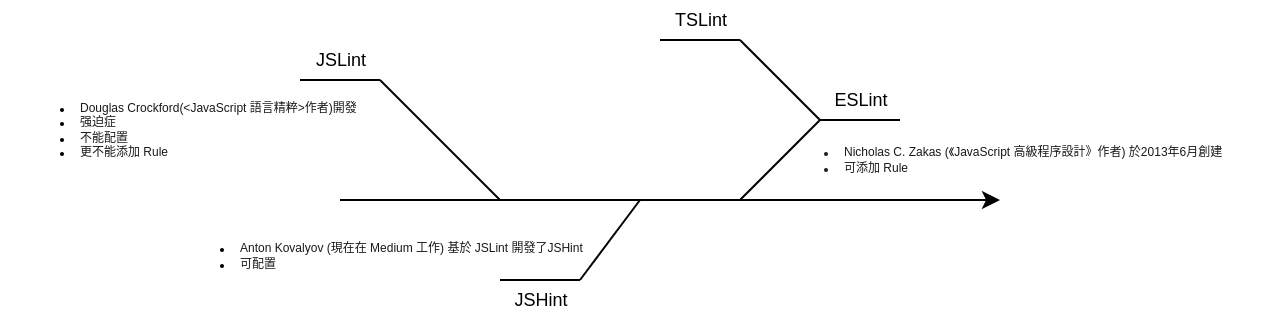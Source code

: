 <mxfile version="15.5.1" type="github">
  <diagram id="DcG-QkM7QsBUlt7PBxuB" name="Page-1">
    <mxGraphModel dx="1436" dy="317" grid="1" gridSize="10" guides="1" tooltips="1" connect="1" arrows="1" fold="1" page="1" pageScale="1" pageWidth="850" pageHeight="1100" math="0" shadow="0">
      <root>
        <mxCell id="0" />
        <mxCell id="1" parent="0" />
        <mxCell id="le0ApetgXcpqMIrgdAIy-17" value="&lt;ul&gt;&lt;li&gt;&lt;span style=&quot;color: rgb(25 , 25 , 25) ; font-size: 6px ; font-style: normal ; font-weight: 500 ; letter-spacing: normal ; text-indent: 0px ; text-transform: none ; word-spacing: 0px ; background-color: rgb(255 , 255 , 255) ; display: inline ; float: none&quot;&gt;Douglas Crockford(&amp;lt;JavaScript 語言精粹&amp;gt;作者)開發&lt;/span&gt;&lt;/li&gt;&lt;li&gt;&lt;span style=&quot;color: rgb(25 , 25 , 25) ; font-size: 6px ; font-style: normal ; font-weight: 500 ; letter-spacing: normal ; text-indent: 0px ; text-transform: none ; word-spacing: 0px ; background-color: rgb(255 , 255 , 255) ; display: inline ; float: none&quot;&gt;强迫症&lt;/span&gt;&lt;/li&gt;&lt;li&gt;&lt;span style=&quot;color: rgb(25 , 25 , 25) ; font-size: 6px ; font-style: normal ; font-weight: 500 ; letter-spacing: normal ; text-indent: 0px ; text-transform: none ; word-spacing: 0px ; background-color: rgb(255 , 255 , 255) ; display: inline ; float: none&quot;&gt;不能配置&lt;/span&gt;&lt;/li&gt;&lt;li&gt;&lt;span style=&quot;color: rgb(25 , 25 , 25) ; font-size: 6px ; font-style: normal ; font-weight: 500 ; letter-spacing: normal ; text-indent: 0px ; text-transform: none ; word-spacing: 0px ; background-color: rgb(255 , 255 , 255) ; display: inline ; float: none&quot;&gt;更不能添加 Rule&lt;/span&gt;&lt;/li&gt;&lt;/ul&gt;" style="text;whiteSpace=wrap;html=1;fontSize=6;align=left;labelPosition=center;verticalLabelPosition=middle;verticalAlign=middle;spacing=0;" vertex="1" parent="1">
          <mxGeometry x="-50" y="180" width="190" height="50" as="geometry" />
        </mxCell>
        <mxCell id="le0ApetgXcpqMIrgdAIy-1" value="" style="endArrow=classic;html=1;rounded=0;" edge="1" parent="1">
          <mxGeometry width="50" height="50" relative="1" as="geometry">
            <mxPoint x="120" y="240" as="sourcePoint" />
            <mxPoint x="450" y="240" as="targetPoint" />
          </mxGeometry>
        </mxCell>
        <mxCell id="le0ApetgXcpqMIrgdAIy-2" value="" style="endArrow=none;html=1;rounded=0;" edge="1" parent="1">
          <mxGeometry width="50" height="50" relative="1" as="geometry">
            <mxPoint x="200" y="240" as="sourcePoint" />
            <mxPoint x="140" y="180" as="targetPoint" />
          </mxGeometry>
        </mxCell>
        <mxCell id="le0ApetgXcpqMIrgdAIy-3" value="" style="endArrow=none;html=1;rounded=0;" edge="1" parent="1">
          <mxGeometry width="50" height="50" relative="1" as="geometry">
            <mxPoint x="100" y="180" as="sourcePoint" />
            <mxPoint x="140" y="180" as="targetPoint" />
          </mxGeometry>
        </mxCell>
        <mxCell id="le0ApetgXcpqMIrgdAIy-4" value="JSLint" style="text;html=1;align=center;verticalAlign=middle;resizable=0;points=[];autosize=1;strokeColor=none;fillColor=none;fontSize=9;" vertex="1" parent="1">
          <mxGeometry x="100" y="160" width="40" height="20" as="geometry" />
        </mxCell>
        <mxCell id="le0ApetgXcpqMIrgdAIy-5" value="" style="endArrow=none;html=1;rounded=0;" edge="1" parent="1">
          <mxGeometry width="50" height="50" relative="1" as="geometry">
            <mxPoint x="270" y="240" as="sourcePoint" />
            <mxPoint x="240" y="280" as="targetPoint" />
          </mxGeometry>
        </mxCell>
        <mxCell id="le0ApetgXcpqMIrgdAIy-6" value="" style="endArrow=none;html=1;rounded=0;" edge="1" parent="1">
          <mxGeometry width="50" height="50" relative="1" as="geometry">
            <mxPoint x="240" y="280" as="sourcePoint" />
            <mxPoint x="200" y="280" as="targetPoint" />
          </mxGeometry>
        </mxCell>
        <mxCell id="le0ApetgXcpqMIrgdAIy-7" value="JSHint" style="text;html=1;align=center;verticalAlign=middle;resizable=0;points=[];autosize=1;strokeColor=none;fillColor=none;fontSize=9;" vertex="1" parent="1">
          <mxGeometry x="200" y="280" width="40" height="20" as="geometry" />
        </mxCell>
        <mxCell id="le0ApetgXcpqMIrgdAIy-9" value="" style="endArrow=none;html=1;rounded=0;" edge="1" parent="1">
          <mxGeometry width="50" height="50" relative="1" as="geometry">
            <mxPoint x="320" y="240" as="sourcePoint" />
            <mxPoint x="360" y="200" as="targetPoint" />
          </mxGeometry>
        </mxCell>
        <mxCell id="le0ApetgXcpqMIrgdAIy-10" value="" style="endArrow=none;html=1;rounded=0;" edge="1" parent="1">
          <mxGeometry width="50" height="50" relative="1" as="geometry">
            <mxPoint x="360" y="200" as="sourcePoint" />
            <mxPoint x="400" y="200" as="targetPoint" />
          </mxGeometry>
        </mxCell>
        <mxCell id="le0ApetgXcpqMIrgdAIy-11" value="ESLint" style="text;html=1;align=center;verticalAlign=middle;resizable=0;points=[];autosize=1;strokeColor=none;fillColor=none;fontSize=9;" vertex="1" parent="1">
          <mxGeometry x="360" y="180" width="40" height="20" as="geometry" />
        </mxCell>
        <mxCell id="le0ApetgXcpqMIrgdAIy-12" value="" style="endArrow=none;html=1;rounded=0;" edge="1" parent="1">
          <mxGeometry width="50" height="50" relative="1" as="geometry">
            <mxPoint x="320" y="160" as="sourcePoint" />
            <mxPoint x="360" y="200" as="targetPoint" />
          </mxGeometry>
        </mxCell>
        <mxCell id="le0ApetgXcpqMIrgdAIy-13" value="" style="endArrow=none;html=1;rounded=0;" edge="1" parent="1">
          <mxGeometry width="50" height="50" relative="1" as="geometry">
            <mxPoint x="280" y="160" as="sourcePoint" />
            <mxPoint x="320" y="160" as="targetPoint" />
          </mxGeometry>
        </mxCell>
        <mxCell id="le0ApetgXcpqMIrgdAIy-14" value="TSLint" style="text;html=1;align=center;verticalAlign=middle;resizable=0;points=[];autosize=1;strokeColor=none;fillColor=none;fontSize=9;" vertex="1" parent="1">
          <mxGeometry x="280" y="140" width="40" height="20" as="geometry" />
        </mxCell>
        <mxCell id="le0ApetgXcpqMIrgdAIy-18" value="&lt;ul style=&quot;font-size: 6px;&quot;&gt;&lt;li style=&quot;font-size: 6px;&quot;&gt;&lt;span style=&quot;color: rgb(25, 25, 25); font-size: 6px; background-color: rgb(255, 255, 255);&quot;&gt;Anton Kovalyov (現在在 Medium 工作) 基於 JSLint 開發了JSHint&lt;/span&gt;&lt;br style=&quot;font-size: 6px;&quot;&gt;&lt;/li&gt;&lt;li style=&quot;font-size: 6px;&quot;&gt;&lt;font color=&quot;#191919&quot; style=&quot;font-size: 6px;&quot;&gt;&lt;span style=&quot;background-color: rgb(255, 255, 255); font-size: 6px;&quot;&gt;可配置&lt;/span&gt;&lt;/font&gt;&lt;/li&gt;&lt;/ul&gt;" style="text;whiteSpace=wrap;html=1;fontSize=6;align=left;labelPosition=center;verticalLabelPosition=middle;verticalAlign=middle;spacing=0;" vertex="1" parent="1">
          <mxGeometry x="30" y="255" width="210" height="25" as="geometry" />
        </mxCell>
        <mxCell id="le0ApetgXcpqMIrgdAIy-19" value="&lt;span style=&quot;color: rgb(25 , 25 , 25) ; font-size: 6px ; font-style: normal ; font-weight: 500 ; letter-spacing: normal ; text-indent: 0px ; text-transform: none ; word-spacing: 0px ; background-color: rgb(255 , 255 , 255) ; display: inline ; float: none&quot;&gt;&lt;br&gt;&lt;/span&gt;" style="text;whiteSpace=wrap;html=1;fontSize=6;verticalAlign=middle;horizontal=1;" vertex="1" parent="1">
          <mxGeometry x="370" y="210" width="210" height="20" as="geometry" />
        </mxCell>
        <mxCell id="le0ApetgXcpqMIrgdAIy-21" value="&lt;span style=&quot;color: rgb(25, 25, 25); background-color: rgb(255, 255, 255);&quot;&gt;&lt;ul&gt;&lt;li&gt;&lt;span style=&quot;color: rgb(25, 25, 25); background-color: rgb(255, 255, 255);&quot;&gt;Nicholas C. Zakas (《JavaScript 高級程序設計》作者) 於2013年6月創建&lt;/span&gt;&lt;/li&gt;&lt;li&gt;&lt;span style=&quot;color: rgb(25, 25, 25); background-color: rgb(255, 255, 255);&quot;&gt;可添加 Rule&lt;/span&gt;&lt;/li&gt;&lt;/ul&gt;&lt;/span&gt;" style="text;html=1;resizable=0;autosize=1;align=left;verticalAlign=middle;points=[];fillColor=none;strokeColor=none;rounded=0;fontSize=6;" vertex="1" parent="1">
          <mxGeometry x="330" y="205" width="250" height="30" as="geometry" />
        </mxCell>
      </root>
    </mxGraphModel>
  </diagram>
</mxfile>
